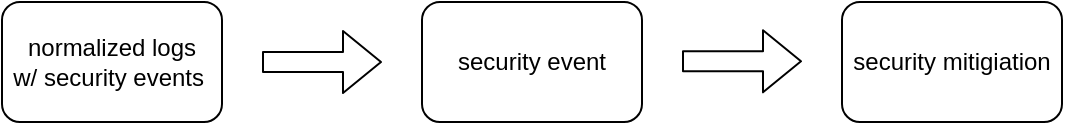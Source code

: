 <mxfile>
    <diagram id="JHNnP3drSzoC5YI9efNl" name="Page-1">
        <mxGraphModel dx="706" dy="432" grid="1" gridSize="10" guides="1" tooltips="1" connect="1" arrows="1" fold="1" page="1" pageScale="1" pageWidth="850" pageHeight="1100" math="0" shadow="0">
            <root>
                <mxCell id="0"/>
                <mxCell id="1" parent="0"/>
                <mxCell id="2" value="normalized logs&lt;div&gt;w/ security events&amp;nbsp;&lt;/div&gt;" style="rounded=1;whiteSpace=wrap;html=1;" vertex="1" parent="1">
                    <mxGeometry x="170" y="180" width="110" height="60" as="geometry"/>
                </mxCell>
                <mxCell id="3" value="" style="shape=flexArrow;endArrow=classic;html=1;" edge="1" parent="1">
                    <mxGeometry width="50" height="50" relative="1" as="geometry">
                        <mxPoint x="300" y="210" as="sourcePoint"/>
                        <mxPoint x="360" y="210" as="targetPoint"/>
                    </mxGeometry>
                </mxCell>
                <mxCell id="4" value="security event" style="rounded=1;whiteSpace=wrap;html=1;" vertex="1" parent="1">
                    <mxGeometry x="380" y="180" width="110" height="60" as="geometry"/>
                </mxCell>
                <mxCell id="5" value="" style="shape=flexArrow;endArrow=classic;html=1;" edge="1" parent="1">
                    <mxGeometry width="50" height="50" relative="1" as="geometry">
                        <mxPoint x="510" y="209.66" as="sourcePoint"/>
                        <mxPoint x="570" y="209.66" as="targetPoint"/>
                    </mxGeometry>
                </mxCell>
                <mxCell id="6" value="security mitigiation" style="rounded=1;whiteSpace=wrap;html=1;" vertex="1" parent="1">
                    <mxGeometry x="590" y="180" width="110" height="60" as="geometry"/>
                </mxCell>
            </root>
        </mxGraphModel>
    </diagram>
</mxfile>
